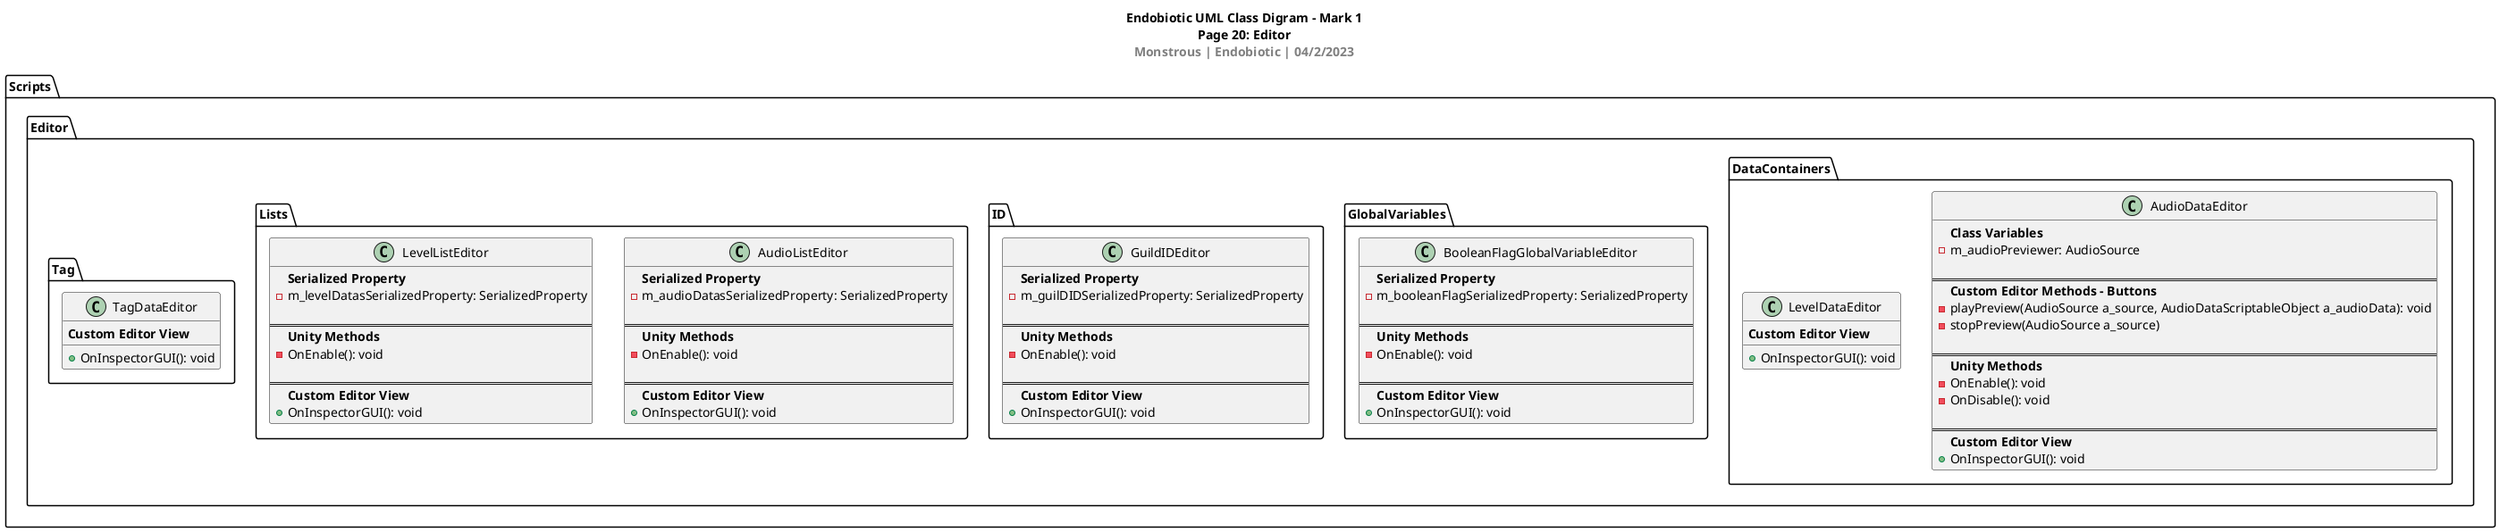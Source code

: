 @startuml Class Diagram Mark 1 - Page 20
title Endobiotic UML Class Digram - Mark 1\nPage 20: Editor\n<color:Gray>Monstrous | Endobiotic | 04/2/2023</color>

package Scripts <<Folder>> 
{
    package Editor <<Folder>> 
    {
        package DataContainers 
        {
            class AudioDataEditor 
            {
                <b>Class Variables
                -m_audioPreviewer: AudioSource

                ===
                <b>Custom Editor Methods - Buttons
                -playPreview(AudioSource a_source, AudioDataScriptableObject a_audioData): void
                -stopPreview(AudioSource a_source)

                ===
                <b>Unity Methods
                -OnEnable(): void
                -OnDisable(): void

                ===
                <b>Custom Editor View
                +OnInspectorGUI(): void
            }

            class LevelDataEditor 
            {
                <b>Custom Editor View
                +OnInspectorGUI(): void   
            }
        }

        package GlobalVariables
        {
            class BooleanFlagGlobalVariableEditor 
            {
                <b>Serialized Property
                -m_booleanFlagSerializedProperty: SerializedProperty

                ===
                <b>Unity Methods
                -OnEnable(): void

                ===
                <b>Custom Editor View
                +OnInspectorGUI(): void   
            }
        }

        package ID
        {
            class GuildIDEditor 
            {
                <b>Serialized Property
                -m_guilDIDSerializedProperty: SerializedProperty

                ===
                <b>Unity Methods
                -OnEnable(): void

                ===
                <b>Custom Editor View
                +OnInspectorGUI(): void   
            }
        }

        package Lists
        {
            class AudioListEditor 
            {
                <b>Serialized Property
                -m_audioDatasSerializedProperty: SerializedProperty

                ===
                <b>Unity Methods
                -OnEnable(): void

                ===
                <b>Custom Editor View
                +OnInspectorGUI(): void  
            }

            class LevelListEditor 
            {
                <b>Serialized Property
                -m_levelDatasSerializedProperty: SerializedProperty

                ===
                <b>Unity Methods
                -OnEnable(): void

                ===
                <b>Custom Editor View
                +OnInspectorGUI(): void 
            }
        }

        package Tag
        {
            class TagDataEditor
            {
                <b>Custom Editor View
                +OnInspectorGUI(): void 
            }
        }
    }
}

@enduml
